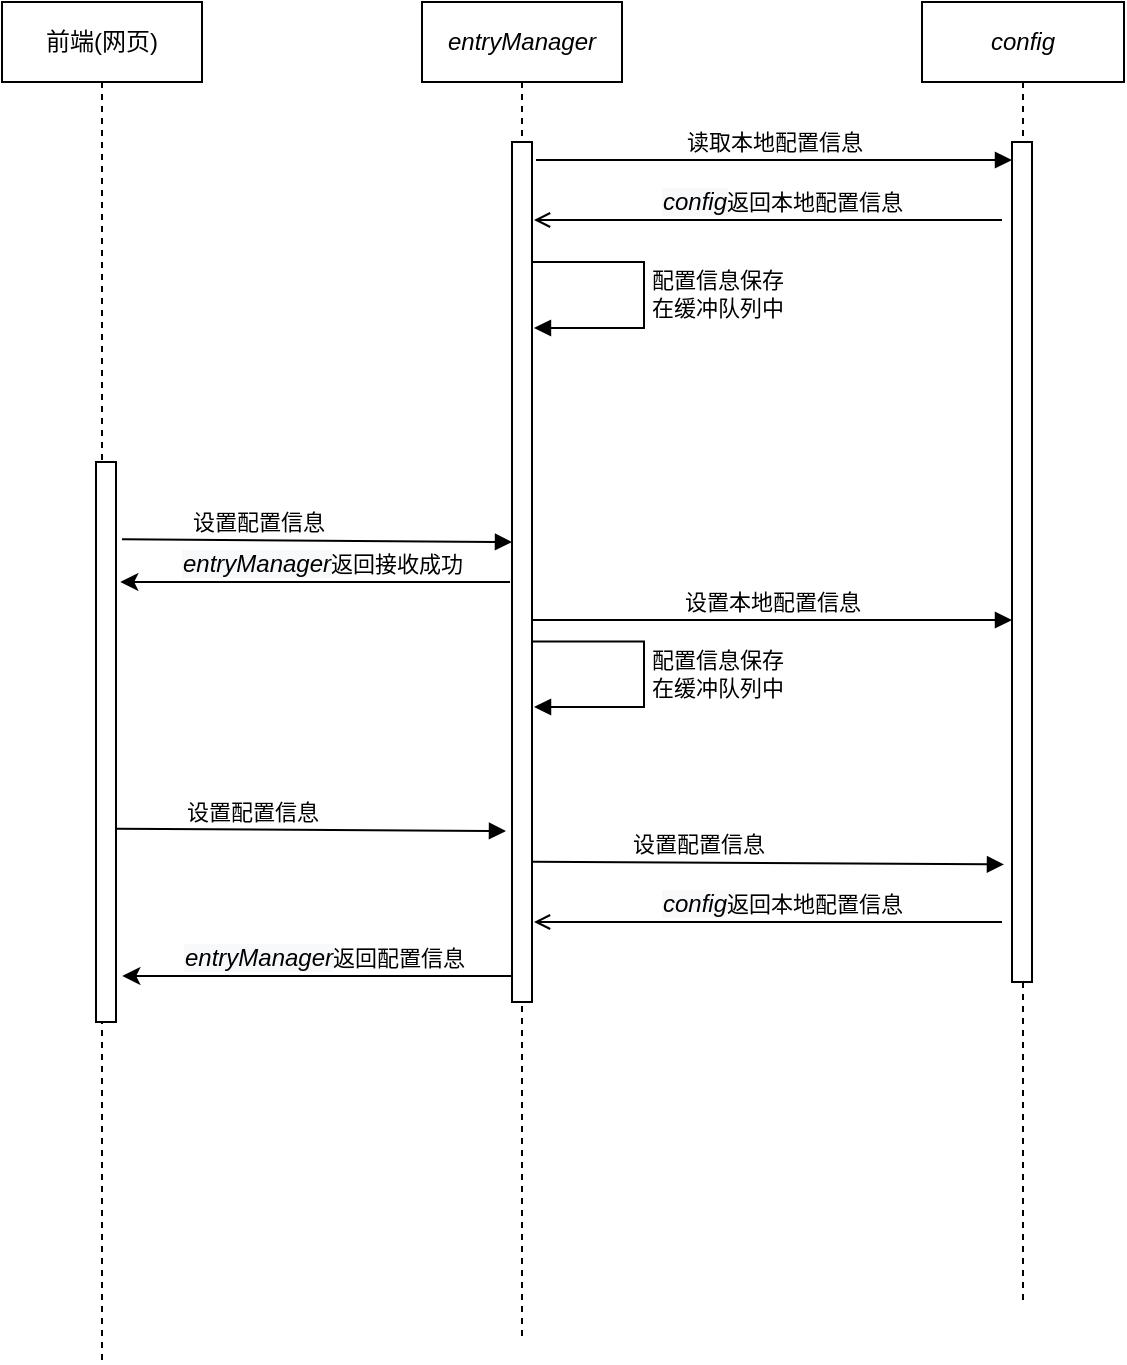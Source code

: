 <mxfile version="10.9.8" type="github"><diagram name="Page-1" id="c4acf3e9-155e-7222-9cf6-157b1a14988f"><mxGraphModel dx="789" dy="442" grid="1" gridSize="10" guides="1" tooltips="1" connect="1" arrows="1" fold="1" page="1" pageScale="1" pageWidth="850" pageHeight="1100" background="#ffffff" math="0" shadow="0"><root><mxCell id="0"/><mxCell id="1" parent="0"/><mxCell id="B9yI50szMETjEd2v0kCB-1" value="前端(网页)" style="shape=umlLifeline;perimeter=lifelinePerimeter;whiteSpace=wrap;html=1;container=1;collapsible=0;recursiveResize=0;outlineConnect=0;" vertex="1" parent="1"><mxGeometry x="40" y="20" width="100" height="680" as="geometry"/></mxCell><mxCell id="B9yI50szMETjEd2v0kCB-4" value="" style="html=1;points=[];perimeter=orthogonalPerimeter;" vertex="1" parent="B9yI50szMETjEd2v0kCB-1"><mxGeometry x="47" y="230" width="10" height="280" as="geometry"/></mxCell><mxCell id="B9yI50szMETjEd2v0kCB-6" value="&lt;i style=&quot;white-space: nowrap&quot;&gt;entryManager&lt;/i&gt;" style="shape=umlLifeline;perimeter=lifelinePerimeter;whiteSpace=wrap;html=1;container=1;collapsible=0;recursiveResize=0;outlineConnect=0;" vertex="1" parent="1"><mxGeometry x="250" y="20" width="100" height="670" as="geometry"/></mxCell><mxCell id="B9yI50szMETjEd2v0kCB-8" value="" style="html=1;points=[];perimeter=orthogonalPerimeter;" vertex="1" parent="B9yI50szMETjEd2v0kCB-6"><mxGeometry x="45" y="70" width="10" height="430" as="geometry"/></mxCell><mxCell id="B9yI50szMETjEd2v0kCB-16" value="&lt;i style=&quot;white-space: nowrap&quot;&gt;config&lt;/i&gt;" style="shape=umlLifeline;perimeter=lifelinePerimeter;whiteSpace=wrap;html=1;container=1;collapsible=0;recursiveResize=0;outlineConnect=0;" vertex="1" parent="1"><mxGeometry x="500" y="20" width="101" height="650" as="geometry"/></mxCell><mxCell id="B9yI50szMETjEd2v0kCB-18" value="" style="html=1;points=[];perimeter=orthogonalPerimeter;" vertex="1" parent="B9yI50szMETjEd2v0kCB-16"><mxGeometry x="45" y="70" width="10" height="420" as="geometry"/></mxCell><mxCell id="B9yI50szMETjEd2v0kCB-27" value="设置配置信息" style="html=1;verticalAlign=bottom;endArrow=block;exitX=1.3;exitY=0.138;exitDx=0;exitDy=0;exitPerimeter=0;" edge="1" parent="1" source="B9yI50szMETjEd2v0kCB-4"><mxGeometry x="-0.3" width="80" relative="1" as="geometry"><mxPoint x="100" y="290" as="sourcePoint"/><mxPoint x="295" y="290" as="targetPoint"/><mxPoint as="offset"/></mxGeometry></mxCell><mxCell id="B9yI50szMETjEd2v0kCB-28" value="读取本地配置信息" style="html=1;verticalAlign=bottom;endArrow=block;exitX=1.5;exitY=0.75;exitDx=0;exitDy=0;exitPerimeter=0;" edge="1" parent="1" target="B9yI50szMETjEd2v0kCB-18"><mxGeometry x="-0.006" width="80" relative="1" as="geometry"><mxPoint x="307" y="99" as="sourcePoint"/><mxPoint x="635" y="99" as="targetPoint"/><mxPoint as="offset"/></mxGeometry></mxCell><mxCell id="B9yI50szMETjEd2v0kCB-29" value="&lt;i style=&quot;font-size: 12px ; background-color: rgb(248 , 249 , 250)&quot;&gt;config&lt;/i&gt;返回本地配置信息" style="html=1;verticalAlign=bottom;endArrow=none;exitX=1.5;exitY=0.75;exitDx=0;exitDy=0;exitPerimeter=0;startArrow=open;startFill=0;endFill=0;" edge="1" parent="1"><mxGeometry x="0.061" width="80" relative="1" as="geometry"><mxPoint x="306" y="129" as="sourcePoint"/><mxPoint x="540" y="129" as="targetPoint"/><mxPoint as="offset"/></mxGeometry></mxCell><mxCell id="B9yI50szMETjEd2v0kCB-34" value="配置信息保存&lt;br&gt;在缓冲队列中" style="edgeStyle=orthogonalEdgeStyle;html=1;align=left;spacingLeft=2;endArrow=block;rounded=0;entryX=1;entryY=0.775;entryDx=0;entryDy=0;entryPerimeter=0;" edge="1" parent="1"><mxGeometry relative="1" as="geometry"><mxPoint x="305" y="150" as="sourcePoint"/><Array as="points"><mxPoint x="361" y="150"/><mxPoint x="361" y="183"/></Array><mxPoint x="305.977" y="183" as="targetPoint"/></mxGeometry></mxCell><mxCell id="B9yI50szMETjEd2v0kCB-35" value="配置信息保存&lt;br&gt;在缓冲队列中" style="edgeStyle=orthogonalEdgeStyle;html=1;align=left;spacingLeft=2;endArrow=block;rounded=0;entryX=1;entryY=0.775;entryDx=0;entryDy=0;entryPerimeter=0;" edge="1" parent="1"><mxGeometry relative="1" as="geometry"><mxPoint x="305.2" y="339.7" as="sourcePoint"/><Array as="points"><mxPoint x="361" y="339.5"/><mxPoint x="361" y="372.5"/></Array><mxPoint x="306" y="372.5" as="targetPoint"/></mxGeometry></mxCell><mxCell id="B9yI50szMETjEd2v0kCB-36" value="&lt;i style=&quot;font-size: 12px ; background-color: rgb(248 , 249 , 250)&quot;&gt;entryManager&lt;/i&gt;返回接收成功" style="html=1;verticalAlign=bottom;endArrow=none;exitX=1.3;exitY=0.138;exitDx=0;exitDy=0;exitPerimeter=0;startArrow=classic;startFill=1;endFill=0;" edge="1" parent="1"><mxGeometry x="0.035" width="80" relative="1" as="geometry"><mxPoint x="99.143" y="310" as="sourcePoint"/><mxPoint x="294" y="310" as="targetPoint"/><mxPoint as="offset"/></mxGeometry></mxCell><mxCell id="B9yI50szMETjEd2v0kCB-37" value="设置本地配置信息" style="html=1;verticalAlign=bottom;endArrow=block;exitX=1.5;exitY=0.75;exitDx=0;exitDy=0;exitPerimeter=0;" edge="1" parent="1" target="B9yI50szMETjEd2v0kCB-18"><mxGeometry x="-0.006" width="80" relative="1" as="geometry"><mxPoint x="305" y="329" as="sourcePoint"/><mxPoint x="540" y="329" as="targetPoint"/><mxPoint as="offset"/></mxGeometry></mxCell><mxCell id="B9yI50szMETjEd2v0kCB-38" value="设置配置信息" style="html=1;verticalAlign=bottom;endArrow=block;exitX=1.3;exitY=0.138;exitDx=0;exitDy=0;exitPerimeter=0;" edge="1" parent="1"><mxGeometry x="-0.3" width="80" relative="1" as="geometry"><mxPoint x="97.143" y="433.357" as="sourcePoint"/><mxPoint x="292" y="434.5" as="targetPoint"/><mxPoint as="offset"/></mxGeometry></mxCell><mxCell id="B9yI50szMETjEd2v0kCB-39" value="设置配置信息" style="html=1;verticalAlign=bottom;endArrow=block;exitX=1.3;exitY=0.138;exitDx=0;exitDy=0;exitPerimeter=0;entryX=-0.4;entryY=0.86;entryDx=0;entryDy=0;entryPerimeter=0;" edge="1" parent="1" target="B9yI50szMETjEd2v0kCB-18"><mxGeometry x="-0.3" width="80" relative="1" as="geometry"><mxPoint x="305.143" y="449.857" as="sourcePoint"/><mxPoint x="500" y="451" as="targetPoint"/><mxPoint as="offset"/></mxGeometry></mxCell><mxCell id="B9yI50szMETjEd2v0kCB-40" value="&lt;i style=&quot;font-size: 12px ; background-color: rgb(248 , 249 , 250)&quot;&gt;config&lt;/i&gt;返回本地配置信息" style="html=1;verticalAlign=bottom;endArrow=none;exitX=1.5;exitY=0.75;exitDx=0;exitDy=0;exitPerimeter=0;startArrow=open;startFill=0;endFill=0;" edge="1" parent="1"><mxGeometry x="0.061" width="80" relative="1" as="geometry"><mxPoint x="306" y="480" as="sourcePoint"/><mxPoint x="540" y="480" as="targetPoint"/><mxPoint as="offset"/></mxGeometry></mxCell><mxCell id="B9yI50szMETjEd2v0kCB-41" value="&lt;i style=&quot;font-size: 12px ; background-color: rgb(248 , 249 , 250)&quot;&gt;entryManager&lt;/i&gt;返回配置信息" style="html=1;verticalAlign=bottom;endArrow=none;exitX=1.3;exitY=0.138;exitDx=0;exitDy=0;exitPerimeter=0;startArrow=classic;startFill=1;endFill=0;" edge="1" parent="1"><mxGeometry x="0.035" width="80" relative="1" as="geometry"><mxPoint x="100.143" y="507" as="sourcePoint"/><mxPoint x="295" y="507" as="targetPoint"/><mxPoint as="offset"/></mxGeometry></mxCell></root></mxGraphModel></diagram></mxfile>